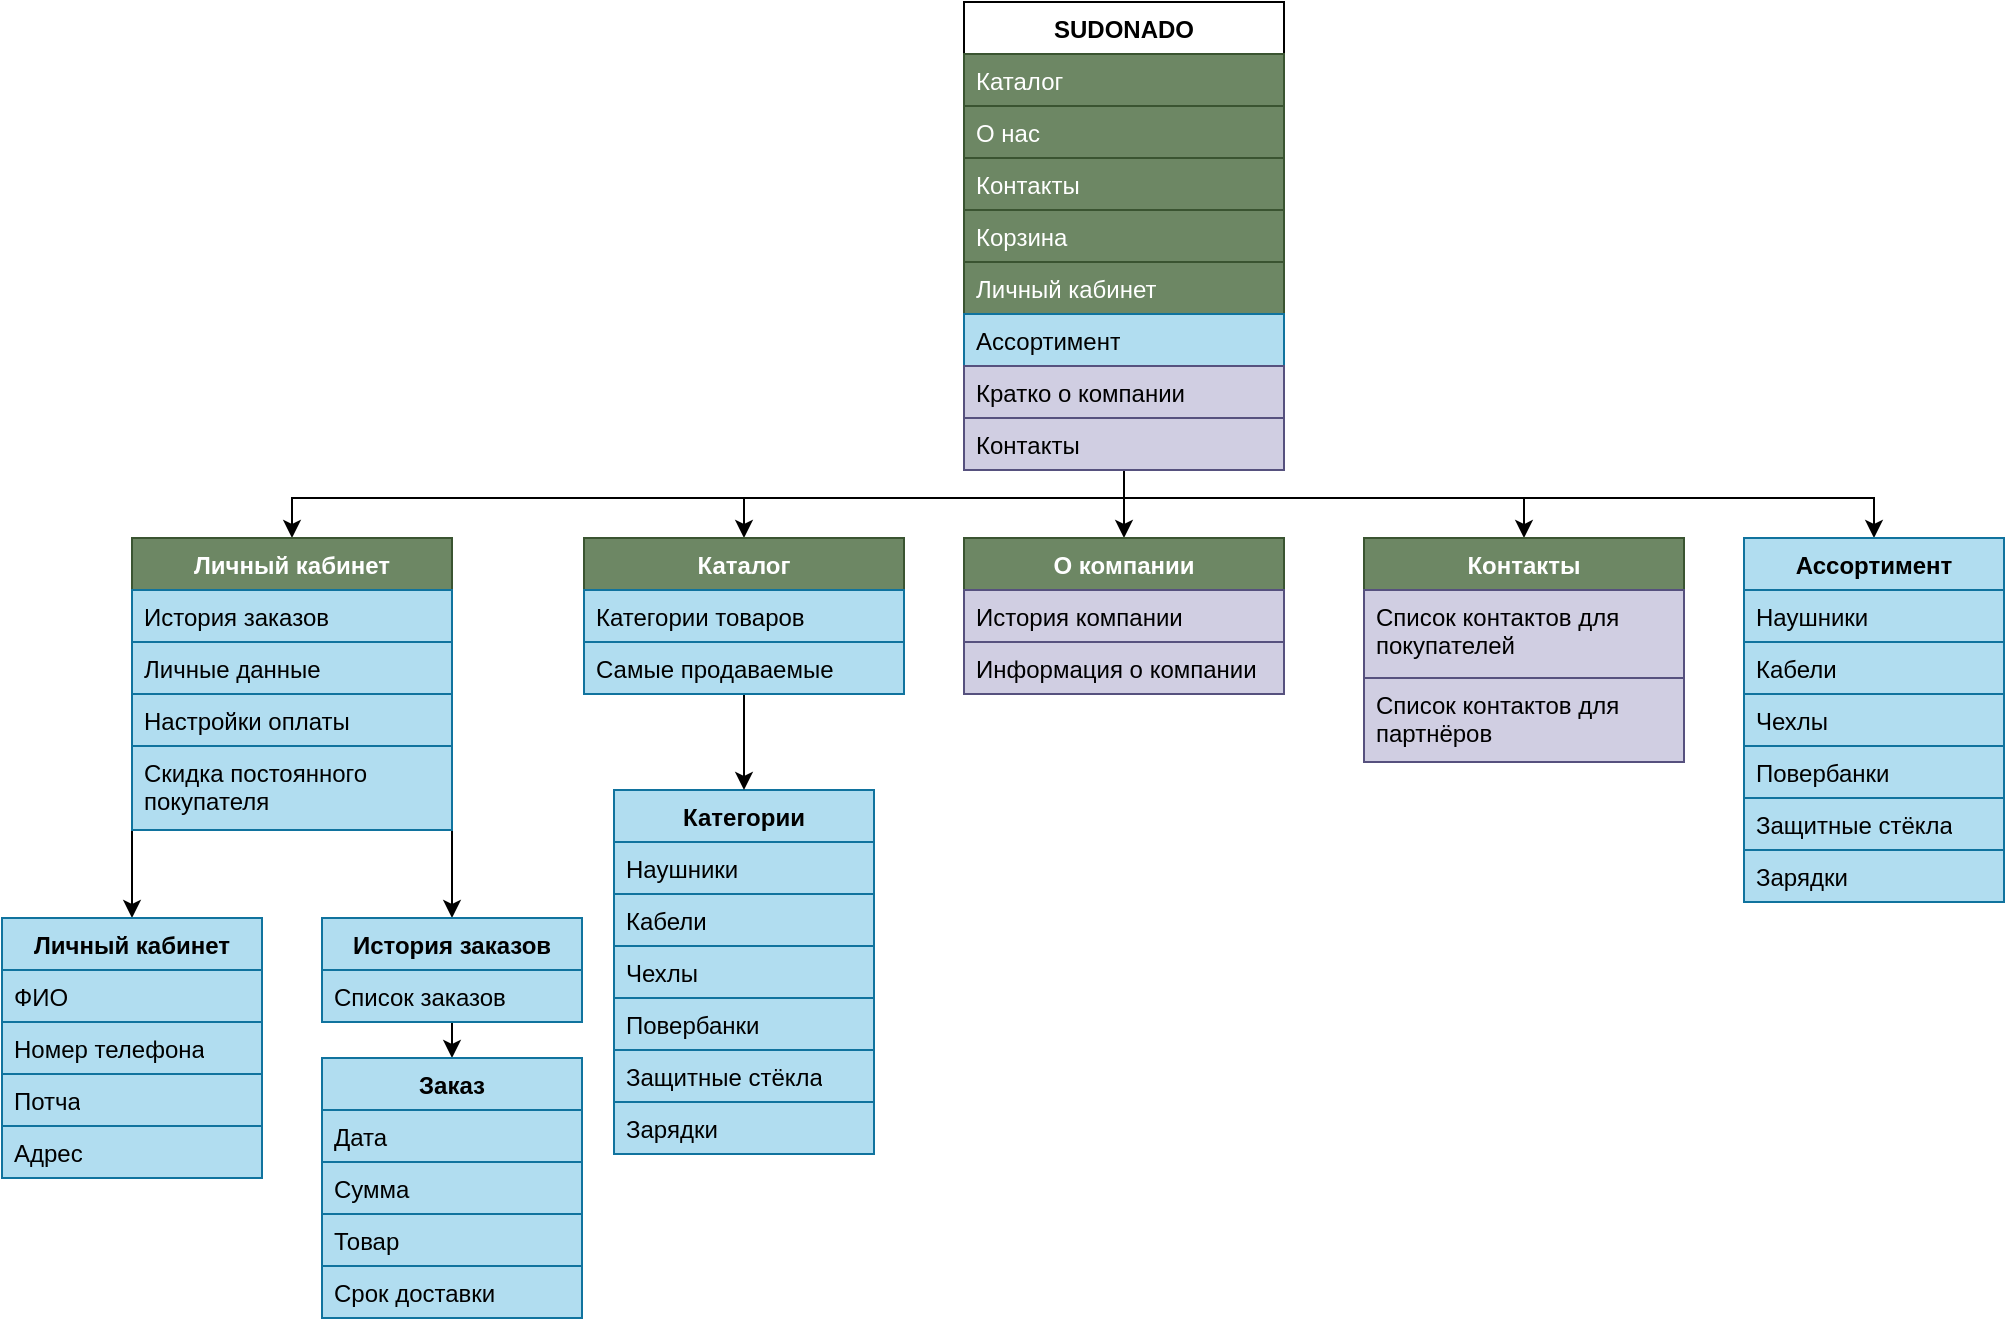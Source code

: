 <mxfile version="22.1.7" type="github">
  <diagram name="Страница — 1" id="IJSNU652cine2iU-JgPy">
    <mxGraphModel dx="1426" dy="793" grid="1" gridSize="10" guides="0" tooltips="1" connect="1" arrows="0" fold="1" page="1" pageScale="1" pageWidth="827" pageHeight="1169" math="0" shadow="0">
      <root>
        <mxCell id="0" />
        <mxCell id="1" parent="0" />
        <mxCell id="HQOuH7IxywoFGxMnwtWX-4" style="edgeStyle=orthogonalEdgeStyle;rounded=0;orthogonalLoop=1;jettySize=auto;html=1;exitX=0.5;exitY=1;exitDx=0;exitDy=0;entryX=0.5;entryY=0;entryDx=0;entryDy=0;" parent="1" source="4rsutTbxvx6rBWYtaoMh-9" target="4rsutTbxvx6rBWYtaoMh-108" edge="1">
          <mxGeometry relative="1" as="geometry" />
        </mxCell>
        <mxCell id="HQOuH7IxywoFGxMnwtWX-5" style="edgeStyle=orthogonalEdgeStyle;rounded=0;orthogonalLoop=1;jettySize=auto;html=1;exitX=0.5;exitY=1;exitDx=0;exitDy=0;entryX=0.5;entryY=0;entryDx=0;entryDy=0;" parent="1" source="4rsutTbxvx6rBWYtaoMh-9" target="SvBxSNLdzMoJKZyAMGje-1" edge="1">
          <mxGeometry relative="1" as="geometry">
            <Array as="points">
              <mxPoint x="830" y="310" />
              <mxPoint x="640" y="310" />
            </Array>
          </mxGeometry>
        </mxCell>
        <mxCell id="HQOuH7IxywoFGxMnwtWX-6" style="edgeStyle=orthogonalEdgeStyle;rounded=0;orthogonalLoop=1;jettySize=auto;html=1;exitX=0.5;exitY=1;exitDx=0;exitDy=0;entryX=0.5;entryY=0;entryDx=0;entryDy=0;" parent="1" source="4rsutTbxvx6rBWYtaoMh-9" target="4rsutTbxvx6rBWYtaoMh-30" edge="1">
          <mxGeometry relative="1" as="geometry">
            <Array as="points">
              <mxPoint x="830" y="310" />
              <mxPoint x="414" y="310" />
            </Array>
          </mxGeometry>
        </mxCell>
        <mxCell id="HQOuH7IxywoFGxMnwtWX-10" style="edgeStyle=orthogonalEdgeStyle;rounded=0;orthogonalLoop=1;jettySize=auto;html=1;exitX=0.5;exitY=1;exitDx=0;exitDy=0;entryX=0.5;entryY=0;entryDx=0;entryDy=0;" parent="1" source="4rsutTbxvx6rBWYtaoMh-9" target="4rsutTbxvx6rBWYtaoMh-113" edge="1">
          <mxGeometry relative="1" as="geometry">
            <Array as="points">
              <mxPoint x="830" y="310" />
              <mxPoint x="1030" y="310" />
            </Array>
          </mxGeometry>
        </mxCell>
        <mxCell id="HQOuH7IxywoFGxMnwtWX-12" style="edgeStyle=orthogonalEdgeStyle;rounded=0;orthogonalLoop=1;jettySize=auto;html=1;exitX=0.5;exitY=1;exitDx=0;exitDy=0;entryX=0.5;entryY=0;entryDx=0;entryDy=0;" parent="1" source="4rsutTbxvx6rBWYtaoMh-9" target="SvBxSNLdzMoJKZyAMGje-11" edge="1">
          <mxGeometry relative="1" as="geometry">
            <Array as="points">
              <mxPoint x="830" y="310" />
              <mxPoint x="1205" y="310" />
            </Array>
          </mxGeometry>
        </mxCell>
        <mxCell id="4rsutTbxvx6rBWYtaoMh-9" value="SUDONADO" style="swimlane;fontStyle=1;align=center;verticalAlign=top;childLayout=stackLayout;horizontal=1;startSize=26;horizontalStack=0;resizeParent=1;resizeParentMax=0;resizeLast=0;collapsible=1;marginBottom=0;whiteSpace=wrap;html=1;" parent="1" vertex="1">
          <mxGeometry x="750" y="62" width="160" height="234" as="geometry" />
        </mxCell>
        <mxCell id="4rsutTbxvx6rBWYtaoMh-10" value="Каталог" style="text;strokeColor=#3A5431;fillColor=#6d8764;align=left;verticalAlign=top;spacingLeft=4;spacingRight=4;overflow=hidden;rotatable=0;points=[[0,0.5],[1,0.5]];portConstraint=eastwest;whiteSpace=wrap;html=1;labelBackgroundColor=none;fontColor=#ffffff;" parent="4rsutTbxvx6rBWYtaoMh-9" vertex="1">
          <mxGeometry y="26" width="160" height="26" as="geometry" />
        </mxCell>
        <mxCell id="4rsutTbxvx6rBWYtaoMh-12" value="О нас" style="text;strokeColor=#3A5431;fillColor=#6d8764;align=left;verticalAlign=top;spacingLeft=4;spacingRight=4;overflow=hidden;rotatable=0;points=[[0,0.5],[1,0.5]];portConstraint=eastwest;whiteSpace=wrap;labelBackgroundColor=none;labelBorderColor=none;html=1;fontColor=#ffffff;" parent="4rsutTbxvx6rBWYtaoMh-9" vertex="1">
          <mxGeometry y="52" width="160" height="26" as="geometry" />
        </mxCell>
        <mxCell id="4rsutTbxvx6rBWYtaoMh-15" value="Контакты" style="text;strokeColor=#3A5431;fillColor=#6d8764;align=left;verticalAlign=top;spacingLeft=4;spacingRight=4;overflow=hidden;rotatable=0;points=[[0,0.5],[1,0.5]];portConstraint=eastwest;whiteSpace=wrap;html=1;labelBackgroundColor=none;fontColor=#ffffff;" parent="4rsutTbxvx6rBWYtaoMh-9" vertex="1">
          <mxGeometry y="78" width="160" height="26" as="geometry" />
        </mxCell>
        <mxCell id="4rsutTbxvx6rBWYtaoMh-17" value="Корзина" style="text;strokeColor=#3A5431;fillColor=#6d8764;align=left;verticalAlign=top;spacingLeft=4;spacingRight=4;overflow=hidden;rotatable=0;points=[[0,0.5],[1,0.5]];portConstraint=eastwest;whiteSpace=wrap;labelBackgroundColor=none;labelBorderColor=none;html=1;fontColor=#ffffff;" parent="4rsutTbxvx6rBWYtaoMh-9" vertex="1">
          <mxGeometry y="104" width="160" height="26" as="geometry" />
        </mxCell>
        <mxCell id="4rsutTbxvx6rBWYtaoMh-19" value="Личный кабинет" style="text;strokeColor=#3A5431;fillColor=#6d8764;align=left;verticalAlign=top;spacingLeft=4;spacingRight=4;overflow=hidden;rotatable=0;points=[[0,0.5],[1,0.5]];portConstraint=eastwest;whiteSpace=wrap;labelBackgroundColor=none;labelBorderColor=none;html=1;fontColor=#ffffff;" parent="4rsutTbxvx6rBWYtaoMh-9" vertex="1">
          <mxGeometry y="130" width="160" height="26" as="geometry" />
        </mxCell>
        <mxCell id="4rsutTbxvx6rBWYtaoMh-103" value="Ассортимент" style="text;strokeColor=#10739e;fillColor=#b1ddf0;align=left;verticalAlign=top;spacingLeft=4;spacingRight=4;overflow=hidden;rotatable=0;points=[[0,0.5],[1,0.5]];portConstraint=eastwest;whiteSpace=wrap;html=1;" parent="4rsutTbxvx6rBWYtaoMh-9" vertex="1">
          <mxGeometry y="156" width="160" height="26" as="geometry" />
        </mxCell>
        <mxCell id="4rsutTbxvx6rBWYtaoMh-105" value="Кратко о компании" style="text;strokeColor=#56517e;fillColor=#d0cee2;align=left;verticalAlign=top;spacingLeft=4;spacingRight=4;overflow=hidden;rotatable=0;points=[[0,0.5],[1,0.5]];portConstraint=eastwest;whiteSpace=wrap;html=1;" parent="4rsutTbxvx6rBWYtaoMh-9" vertex="1">
          <mxGeometry y="182" width="160" height="26" as="geometry" />
        </mxCell>
        <mxCell id="SvBxSNLdzMoJKZyAMGje-8" value="Контакты" style="text;strokeColor=#56517e;fillColor=#d0cee2;align=left;verticalAlign=top;spacingLeft=4;spacingRight=4;overflow=hidden;rotatable=0;points=[[0,0.5],[1,0.5]];portConstraint=eastwest;whiteSpace=wrap;html=1;" parent="4rsutTbxvx6rBWYtaoMh-9" vertex="1">
          <mxGeometry y="208" width="160" height="26" as="geometry" />
        </mxCell>
        <mxCell id="HQOuH7IxywoFGxMnwtWX-15" style="edgeStyle=orthogonalEdgeStyle;rounded=0;orthogonalLoop=1;jettySize=auto;html=1;exitX=1;exitY=1;exitDx=0;exitDy=0;entryX=0.5;entryY=0;entryDx=0;entryDy=0;" parent="1" source="4rsutTbxvx6rBWYtaoMh-30" target="4rsutTbxvx6rBWYtaoMh-51" edge="1">
          <mxGeometry relative="1" as="geometry" />
        </mxCell>
        <mxCell id="HQOuH7IxywoFGxMnwtWX-16" style="edgeStyle=orthogonalEdgeStyle;rounded=0;orthogonalLoop=1;jettySize=auto;html=1;exitX=0;exitY=1;exitDx=0;exitDy=0;entryX=0.5;entryY=0;entryDx=0;entryDy=0;" parent="1" source="4rsutTbxvx6rBWYtaoMh-30" target="4rsutTbxvx6rBWYtaoMh-45" edge="1">
          <mxGeometry relative="1" as="geometry" />
        </mxCell>
        <mxCell id="4rsutTbxvx6rBWYtaoMh-30" value="Личный кабинет" style="swimlane;fontStyle=1;align=center;verticalAlign=top;childLayout=stackLayout;horizontal=1;startSize=26;horizontalStack=0;resizeParent=1;resizeParentMax=0;resizeLast=0;collapsible=1;marginBottom=0;whiteSpace=wrap;html=1;fillColor=#6d8764;strokeColor=#3A5431;fontColor=#ffffff;" parent="1" vertex="1">
          <mxGeometry x="334" y="330" width="160" height="146" as="geometry" />
        </mxCell>
        <mxCell id="4rsutTbxvx6rBWYtaoMh-31" value="История заказов" style="text;strokeColor=#10739e;fillColor=#b1ddf0;align=left;verticalAlign=top;spacingLeft=4;spacingRight=4;overflow=hidden;rotatable=0;points=[[0,0.5],[1,0.5]];portConstraint=eastwest;whiteSpace=wrap;html=1;" parent="4rsutTbxvx6rBWYtaoMh-30" vertex="1">
          <mxGeometry y="26" width="160" height="26" as="geometry" />
        </mxCell>
        <mxCell id="4rsutTbxvx6rBWYtaoMh-33" value="Личные данные" style="text;strokeColor=#10739e;fillColor=#b1ddf0;align=left;verticalAlign=top;spacingLeft=4;spacingRight=4;overflow=hidden;rotatable=0;points=[[0,0.5],[1,0.5]];portConstraint=eastwest;whiteSpace=wrap;html=1;" parent="4rsutTbxvx6rBWYtaoMh-30" vertex="1">
          <mxGeometry y="52" width="160" height="26" as="geometry" />
        </mxCell>
        <mxCell id="4rsutTbxvx6rBWYtaoMh-43" value="&lt;div&gt;Настройки оплаты&lt;/div&gt;&lt;div&gt;&lt;br&gt;&lt;/div&gt;" style="text;strokeColor=#10739e;fillColor=#b1ddf0;align=left;verticalAlign=top;spacingLeft=4;spacingRight=4;overflow=hidden;rotatable=0;points=[[0,0.5],[1,0.5]];portConstraint=eastwest;whiteSpace=wrap;html=1;" parent="4rsutTbxvx6rBWYtaoMh-30" vertex="1">
          <mxGeometry y="78" width="160" height="26" as="geometry" />
        </mxCell>
        <mxCell id="4rsutTbxvx6rBWYtaoMh-62" value="&lt;div&gt;Скидка постоянного покупателя&lt;/div&gt;&lt;div&gt;&lt;br&gt;&lt;/div&gt;" style="text;strokeColor=#10739e;fillColor=#b1ddf0;align=left;verticalAlign=top;spacingLeft=4;spacingRight=4;overflow=hidden;rotatable=0;points=[[0,0.5],[1,0.5]];portConstraint=eastwest;whiteSpace=wrap;html=1;" parent="4rsutTbxvx6rBWYtaoMh-30" vertex="1">
          <mxGeometry y="104" width="160" height="42" as="geometry" />
        </mxCell>
        <mxCell id="4rsutTbxvx6rBWYtaoMh-45" value="Личный кабинет" style="swimlane;fontStyle=1;align=center;verticalAlign=top;childLayout=stackLayout;horizontal=1;startSize=26;horizontalStack=0;resizeParent=1;resizeParentMax=0;resizeLast=0;collapsible=1;marginBottom=0;whiteSpace=wrap;html=1;fillColor=#b1ddf0;strokeColor=#10739e;" parent="1" vertex="1">
          <mxGeometry x="269" y="520" width="130" height="130" as="geometry" />
        </mxCell>
        <mxCell id="4rsutTbxvx6rBWYtaoMh-46" value="ФИО" style="text;strokeColor=#10739e;fillColor=#b1ddf0;align=left;verticalAlign=top;spacingLeft=4;spacingRight=4;overflow=hidden;rotatable=0;points=[[0,0.5],[1,0.5]];portConstraint=eastwest;whiteSpace=wrap;html=1;" parent="4rsutTbxvx6rBWYtaoMh-45" vertex="1">
          <mxGeometry y="26" width="130" height="26" as="geometry" />
        </mxCell>
        <mxCell id="4rsutTbxvx6rBWYtaoMh-48" value="Номер телефона" style="text;strokeColor=#10739e;fillColor=#b1ddf0;align=left;verticalAlign=top;spacingLeft=4;spacingRight=4;overflow=hidden;rotatable=0;points=[[0,0.5],[1,0.5]];portConstraint=eastwest;whiteSpace=wrap;html=1;" parent="4rsutTbxvx6rBWYtaoMh-45" vertex="1">
          <mxGeometry y="52" width="130" height="26" as="geometry" />
        </mxCell>
        <mxCell id="4rsutTbxvx6rBWYtaoMh-50" value="&lt;div&gt;Потча&lt;/div&gt;&lt;div&gt;&lt;br&gt;&lt;/div&gt;" style="text;strokeColor=#10739e;fillColor=#b1ddf0;align=left;verticalAlign=top;spacingLeft=4;spacingRight=4;overflow=hidden;rotatable=0;points=[[0,0.5],[1,0.5]];portConstraint=eastwest;whiteSpace=wrap;html=1;" parent="4rsutTbxvx6rBWYtaoMh-45" vertex="1">
          <mxGeometry y="78" width="130" height="26" as="geometry" />
        </mxCell>
        <mxCell id="4rsutTbxvx6rBWYtaoMh-58" value="Адрес" style="text;strokeColor=#10739e;fillColor=#b1ddf0;align=left;verticalAlign=top;spacingLeft=4;spacingRight=4;overflow=hidden;rotatable=0;points=[[0,0.5],[1,0.5]];portConstraint=eastwest;whiteSpace=wrap;html=1;" parent="4rsutTbxvx6rBWYtaoMh-45" vertex="1">
          <mxGeometry y="104" width="130" height="26" as="geometry" />
        </mxCell>
        <mxCell id="HQOuH7IxywoFGxMnwtWX-13" style="edgeStyle=orthogonalEdgeStyle;rounded=0;orthogonalLoop=1;jettySize=auto;html=1;exitX=0.5;exitY=1;exitDx=0;exitDy=0;entryX=0.5;entryY=0;entryDx=0;entryDy=0;" parent="1" source="4rsutTbxvx6rBWYtaoMh-51" target="4rsutTbxvx6rBWYtaoMh-63" edge="1">
          <mxGeometry relative="1" as="geometry" />
        </mxCell>
        <mxCell id="4rsutTbxvx6rBWYtaoMh-51" value="&lt;div&gt;История заказов&lt;/div&gt;&lt;div&gt;&lt;br&gt;&lt;/div&gt;" style="swimlane;fontStyle=1;align=center;verticalAlign=top;childLayout=stackLayout;horizontal=1;startSize=26;horizontalStack=0;resizeParent=1;resizeParentMax=0;resizeLast=0;collapsible=1;marginBottom=0;whiteSpace=wrap;html=1;fillColor=#b1ddf0;strokeColor=#10739e;" parent="1" vertex="1">
          <mxGeometry x="429" y="520" width="130" height="52" as="geometry" />
        </mxCell>
        <mxCell id="4rsutTbxvx6rBWYtaoMh-52" value="Список заказов" style="text;strokeColor=#10739e;fillColor=#b1ddf0;align=left;verticalAlign=top;spacingLeft=4;spacingRight=4;overflow=hidden;rotatable=0;points=[[0,0.5],[1,0.5]];portConstraint=eastwest;whiteSpace=wrap;html=1;" parent="4rsutTbxvx6rBWYtaoMh-51" vertex="1">
          <mxGeometry y="26" width="130" height="26" as="geometry" />
        </mxCell>
        <mxCell id="4rsutTbxvx6rBWYtaoMh-63" value="Заказ" style="swimlane;fontStyle=1;align=center;verticalAlign=top;childLayout=stackLayout;horizontal=1;startSize=26;horizontalStack=0;resizeParent=1;resizeParentMax=0;resizeLast=0;collapsible=1;marginBottom=0;whiteSpace=wrap;html=1;fillColor=#b1ddf0;strokeColor=#10739e;" parent="1" vertex="1">
          <mxGeometry x="429" y="590" width="130" height="130" as="geometry" />
        </mxCell>
        <mxCell id="4rsutTbxvx6rBWYtaoMh-64" value="Дата" style="text;strokeColor=#10739e;fillColor=#b1ddf0;align=left;verticalAlign=top;spacingLeft=4;spacingRight=4;overflow=hidden;rotatable=0;points=[[0,0.5],[1,0.5]];portConstraint=eastwest;whiteSpace=wrap;html=1;" parent="4rsutTbxvx6rBWYtaoMh-63" vertex="1">
          <mxGeometry y="26" width="130" height="26" as="geometry" />
        </mxCell>
        <mxCell id="4rsutTbxvx6rBWYtaoMh-66" value="Сумма" style="text;strokeColor=#10739e;fillColor=#b1ddf0;align=left;verticalAlign=top;spacingLeft=4;spacingRight=4;overflow=hidden;rotatable=0;points=[[0,0.5],[1,0.5]];portConstraint=eastwest;whiteSpace=wrap;html=1;" parent="4rsutTbxvx6rBWYtaoMh-63" vertex="1">
          <mxGeometry y="52" width="130" height="26" as="geometry" />
        </mxCell>
        <mxCell id="4rsutTbxvx6rBWYtaoMh-68" value="Товар" style="text;strokeColor=#10739e;fillColor=#b1ddf0;align=left;verticalAlign=top;spacingLeft=4;spacingRight=4;overflow=hidden;rotatable=0;points=[[0,0.5],[1,0.5]];portConstraint=eastwest;whiteSpace=wrap;html=1;" parent="4rsutTbxvx6rBWYtaoMh-63" vertex="1">
          <mxGeometry y="78" width="130" height="26" as="geometry" />
        </mxCell>
        <mxCell id="4rsutTbxvx6rBWYtaoMh-70" value="Срок доставки" style="text;strokeColor=#10739e;fillColor=#b1ddf0;align=left;verticalAlign=top;spacingLeft=4;spacingRight=4;overflow=hidden;rotatable=0;points=[[0,0.5],[1,0.5]];portConstraint=eastwest;whiteSpace=wrap;html=1;" parent="4rsutTbxvx6rBWYtaoMh-63" vertex="1">
          <mxGeometry y="104" width="130" height="26" as="geometry" />
        </mxCell>
        <mxCell id="4rsutTbxvx6rBWYtaoMh-73" value="Категории" style="swimlane;fontStyle=1;align=center;verticalAlign=top;childLayout=stackLayout;horizontal=1;startSize=26;horizontalStack=0;resizeParent=1;resizeParentMax=0;resizeLast=0;collapsible=1;marginBottom=0;whiteSpace=wrap;html=1;fillColor=#b1ddf0;strokeColor=#10739e;" parent="1" vertex="1">
          <mxGeometry x="575" y="456" width="130" height="182" as="geometry" />
        </mxCell>
        <mxCell id="4rsutTbxvx6rBWYtaoMh-74" value="Наушники" style="text;strokeColor=#10739e;fillColor=#b1ddf0;align=left;verticalAlign=top;spacingLeft=4;spacingRight=4;overflow=hidden;rotatable=0;points=[[0,0.5],[1,0.5]];portConstraint=eastwest;whiteSpace=wrap;html=1;" parent="4rsutTbxvx6rBWYtaoMh-73" vertex="1">
          <mxGeometry y="26" width="130" height="26" as="geometry" />
        </mxCell>
        <mxCell id="4rsutTbxvx6rBWYtaoMh-76" value="Кабели" style="text;strokeColor=#10739e;fillColor=#b1ddf0;align=left;verticalAlign=top;spacingLeft=4;spacingRight=4;overflow=hidden;rotatable=0;points=[[0,0.5],[1,0.5]];portConstraint=eastwest;whiteSpace=wrap;html=1;" parent="4rsutTbxvx6rBWYtaoMh-73" vertex="1">
          <mxGeometry y="52" width="130" height="26" as="geometry" />
        </mxCell>
        <mxCell id="4rsutTbxvx6rBWYtaoMh-92" value="Чехлы" style="text;strokeColor=#10739e;fillColor=#b1ddf0;align=left;verticalAlign=top;spacingLeft=4;spacingRight=4;overflow=hidden;rotatable=0;points=[[0,0.5],[1,0.5]];portConstraint=eastwest;whiteSpace=wrap;html=1;" parent="4rsutTbxvx6rBWYtaoMh-73" vertex="1">
          <mxGeometry y="78" width="130" height="26" as="geometry" />
        </mxCell>
        <mxCell id="4rsutTbxvx6rBWYtaoMh-94" value="Повербанки" style="text;strokeColor=#10739e;fillColor=#b1ddf0;align=left;verticalAlign=top;spacingLeft=4;spacingRight=4;overflow=hidden;rotatable=0;points=[[0,0.5],[1,0.5]];portConstraint=eastwest;whiteSpace=wrap;html=1;" parent="4rsutTbxvx6rBWYtaoMh-73" vertex="1">
          <mxGeometry y="104" width="130" height="26" as="geometry" />
        </mxCell>
        <mxCell id="4rsutTbxvx6rBWYtaoMh-96" value="Защитные стёкла" style="text;strokeColor=#10739e;fillColor=#b1ddf0;align=left;verticalAlign=top;spacingLeft=4;spacingRight=4;overflow=hidden;rotatable=0;points=[[0,0.5],[1,0.5]];portConstraint=eastwest;whiteSpace=wrap;html=1;" parent="4rsutTbxvx6rBWYtaoMh-73" vertex="1">
          <mxGeometry y="130" width="130" height="26" as="geometry" />
        </mxCell>
        <mxCell id="4rsutTbxvx6rBWYtaoMh-98" value="&lt;div&gt;Зарядки&lt;/div&gt;&lt;div&gt;&lt;br&gt;&lt;/div&gt;" style="text;strokeColor=#10739e;fillColor=#b1ddf0;align=left;verticalAlign=top;spacingLeft=4;spacingRight=4;overflow=hidden;rotatable=0;points=[[0,0.5],[1,0.5]];portConstraint=eastwest;whiteSpace=wrap;html=1;" parent="4rsutTbxvx6rBWYtaoMh-73" vertex="1">
          <mxGeometry y="156" width="130" height="26" as="geometry" />
        </mxCell>
        <mxCell id="4rsutTbxvx6rBWYtaoMh-108" value="О компании" style="swimlane;fontStyle=1;align=center;verticalAlign=top;childLayout=stackLayout;horizontal=1;startSize=26;horizontalStack=0;resizeParent=1;resizeParentMax=0;resizeLast=0;collapsible=1;marginBottom=0;whiteSpace=wrap;html=1;fillColor=#6d8764;strokeColor=#3A5431;fontColor=#ffffff;" parent="1" vertex="1">
          <mxGeometry x="750" y="330" width="160" height="78" as="geometry" />
        </mxCell>
        <mxCell id="4rsutTbxvx6rBWYtaoMh-109" value="История компании" style="text;strokeColor=#56517e;fillColor=#d0cee2;align=left;verticalAlign=top;spacingLeft=4;spacingRight=4;overflow=hidden;rotatable=0;points=[[0,0.5],[1,0.5]];portConstraint=eastwest;whiteSpace=wrap;html=1;" parent="4rsutTbxvx6rBWYtaoMh-108" vertex="1">
          <mxGeometry y="26" width="160" height="26" as="geometry" />
        </mxCell>
        <mxCell id="4rsutTbxvx6rBWYtaoMh-111" value="Информация о компании" style="text;strokeColor=#56517e;fillColor=#d0cee2;align=left;verticalAlign=top;spacingLeft=4;spacingRight=4;overflow=hidden;rotatable=0;points=[[0,0.5],[1,0.5]];portConstraint=eastwest;whiteSpace=wrap;html=1;" parent="4rsutTbxvx6rBWYtaoMh-108" vertex="1">
          <mxGeometry y="52" width="160" height="26" as="geometry" />
        </mxCell>
        <mxCell id="4rsutTbxvx6rBWYtaoMh-113" value="Контакты" style="swimlane;fontStyle=1;align=center;verticalAlign=top;childLayout=stackLayout;horizontal=1;startSize=26;horizontalStack=0;resizeParent=1;resizeParentMax=0;resizeLast=0;collapsible=1;marginBottom=0;whiteSpace=wrap;html=1;fillColor=#6d8764;strokeColor=#3A5431;fontColor=#ffffff;" parent="1" vertex="1">
          <mxGeometry x="950" y="330" width="160" height="112" as="geometry" />
        </mxCell>
        <mxCell id="4rsutTbxvx6rBWYtaoMh-114" value="Список контактов для покупателей" style="text;strokeColor=#56517e;fillColor=#d0cee2;align=left;verticalAlign=top;spacingLeft=4;spacingRight=4;overflow=hidden;rotatable=0;points=[[0,0.5],[1,0.5]];portConstraint=eastwest;whiteSpace=wrap;html=1;" parent="4rsutTbxvx6rBWYtaoMh-113" vertex="1">
          <mxGeometry y="26" width="160" height="44" as="geometry" />
        </mxCell>
        <mxCell id="4rsutTbxvx6rBWYtaoMh-116" value="Список контактов для партнёров" style="text;strokeColor=#56517e;fillColor=#d0cee2;align=left;verticalAlign=top;spacingLeft=4;spacingRight=4;overflow=hidden;rotatable=0;points=[[0,0.5],[1,0.5]];portConstraint=eastwest;whiteSpace=wrap;html=1;" parent="4rsutTbxvx6rBWYtaoMh-113" vertex="1">
          <mxGeometry y="70" width="160" height="42" as="geometry" />
        </mxCell>
        <mxCell id="HQOuH7IxywoFGxMnwtWX-9" style="edgeStyle=orthogonalEdgeStyle;rounded=0;orthogonalLoop=1;jettySize=auto;html=1;exitX=0.5;exitY=1;exitDx=0;exitDy=0;entryX=0.5;entryY=0;entryDx=0;entryDy=0;" parent="1" source="SvBxSNLdzMoJKZyAMGje-1" target="4rsutTbxvx6rBWYtaoMh-73" edge="1">
          <mxGeometry relative="1" as="geometry" />
        </mxCell>
        <mxCell id="SvBxSNLdzMoJKZyAMGje-1" value="Каталог" style="swimlane;fontStyle=1;align=center;verticalAlign=top;childLayout=stackLayout;horizontal=1;startSize=26;horizontalStack=0;resizeParent=1;resizeParentMax=0;resizeLast=0;collapsible=1;marginBottom=0;whiteSpace=wrap;html=1;fillColor=#6d8764;strokeColor=#3A5431;fontColor=#ffffff;" parent="1" vertex="1">
          <mxGeometry x="560" y="330" width="160" height="78" as="geometry" />
        </mxCell>
        <mxCell id="SvBxSNLdzMoJKZyAMGje-2" value="Категории товаров" style="text;strokeColor=#10739e;fillColor=#b1ddf0;align=left;verticalAlign=top;spacingLeft=4;spacingRight=4;overflow=hidden;rotatable=0;points=[[0,0.5],[1,0.5]];portConstraint=eastwest;whiteSpace=wrap;html=1;" parent="SvBxSNLdzMoJKZyAMGje-1" vertex="1">
          <mxGeometry y="26" width="160" height="26" as="geometry" />
        </mxCell>
        <mxCell id="SvBxSNLdzMoJKZyAMGje-4" value="Самые продаваемые" style="text;strokeColor=#10739e;fillColor=#b1ddf0;align=left;verticalAlign=top;spacingLeft=4;spacingRight=4;overflow=hidden;rotatable=0;points=[[0,0.5],[1,0.5]];portConstraint=eastwest;whiteSpace=wrap;html=1;" parent="SvBxSNLdzMoJKZyAMGje-1" vertex="1">
          <mxGeometry y="52" width="160" height="26" as="geometry" />
        </mxCell>
        <mxCell id="SvBxSNLdzMoJKZyAMGje-11" value="Ассортимент&lt;br&gt;" style="swimlane;fontStyle=1;align=center;verticalAlign=top;childLayout=stackLayout;horizontal=1;startSize=26;horizontalStack=0;resizeParent=1;resizeParentMax=0;resizeLast=0;collapsible=1;marginBottom=0;whiteSpace=wrap;html=1;fillColor=#b1ddf0;strokeColor=#10739e;" parent="1" vertex="1">
          <mxGeometry x="1140" y="330" width="130" height="182" as="geometry" />
        </mxCell>
        <mxCell id="SvBxSNLdzMoJKZyAMGje-12" value="Наушники" style="text;strokeColor=#10739e;fillColor=#b1ddf0;align=left;verticalAlign=top;spacingLeft=4;spacingRight=4;overflow=hidden;rotatable=0;points=[[0,0.5],[1,0.5]];portConstraint=eastwest;whiteSpace=wrap;html=1;" parent="SvBxSNLdzMoJKZyAMGje-11" vertex="1">
          <mxGeometry y="26" width="130" height="26" as="geometry" />
        </mxCell>
        <mxCell id="SvBxSNLdzMoJKZyAMGje-14" value="Кабели" style="text;strokeColor=#10739e;fillColor=#b1ddf0;align=left;verticalAlign=top;spacingLeft=4;spacingRight=4;overflow=hidden;rotatable=0;points=[[0,0.5],[1,0.5]];portConstraint=eastwest;whiteSpace=wrap;html=1;" parent="SvBxSNLdzMoJKZyAMGje-11" vertex="1">
          <mxGeometry y="52" width="130" height="26" as="geometry" />
        </mxCell>
        <mxCell id="SvBxSNLdzMoJKZyAMGje-16" value="Чехлы" style="text;strokeColor=#10739e;fillColor=#b1ddf0;align=left;verticalAlign=top;spacingLeft=4;spacingRight=4;overflow=hidden;rotatable=0;points=[[0,0.5],[1,0.5]];portConstraint=eastwest;whiteSpace=wrap;html=1;" parent="SvBxSNLdzMoJKZyAMGje-11" vertex="1">
          <mxGeometry y="78" width="130" height="26" as="geometry" />
        </mxCell>
        <mxCell id="SvBxSNLdzMoJKZyAMGje-18" value="Повербанки" style="text;strokeColor=#10739e;fillColor=#b1ddf0;align=left;verticalAlign=top;spacingLeft=4;spacingRight=4;overflow=hidden;rotatable=0;points=[[0,0.5],[1,0.5]];portConstraint=eastwest;whiteSpace=wrap;html=1;" parent="SvBxSNLdzMoJKZyAMGje-11" vertex="1">
          <mxGeometry y="104" width="130" height="26" as="geometry" />
        </mxCell>
        <mxCell id="SvBxSNLdzMoJKZyAMGje-20" value="Защитные стёкла" style="text;strokeColor=#10739e;fillColor=#b1ddf0;align=left;verticalAlign=top;spacingLeft=4;spacingRight=4;overflow=hidden;rotatable=0;points=[[0,0.5],[1,0.5]];portConstraint=eastwest;whiteSpace=wrap;html=1;" parent="SvBxSNLdzMoJKZyAMGje-11" vertex="1">
          <mxGeometry y="130" width="130" height="26" as="geometry" />
        </mxCell>
        <mxCell id="SvBxSNLdzMoJKZyAMGje-22" value="&lt;div&gt;Зарядки&lt;/div&gt;&lt;div&gt;&lt;br&gt;&lt;/div&gt;" style="text;strokeColor=#10739e;fillColor=#b1ddf0;align=left;verticalAlign=top;spacingLeft=4;spacingRight=4;overflow=hidden;rotatable=0;points=[[0,0.5],[1,0.5]];portConstraint=eastwest;whiteSpace=wrap;html=1;" parent="SvBxSNLdzMoJKZyAMGje-11" vertex="1">
          <mxGeometry y="156" width="130" height="26" as="geometry" />
        </mxCell>
      </root>
    </mxGraphModel>
  </diagram>
</mxfile>
